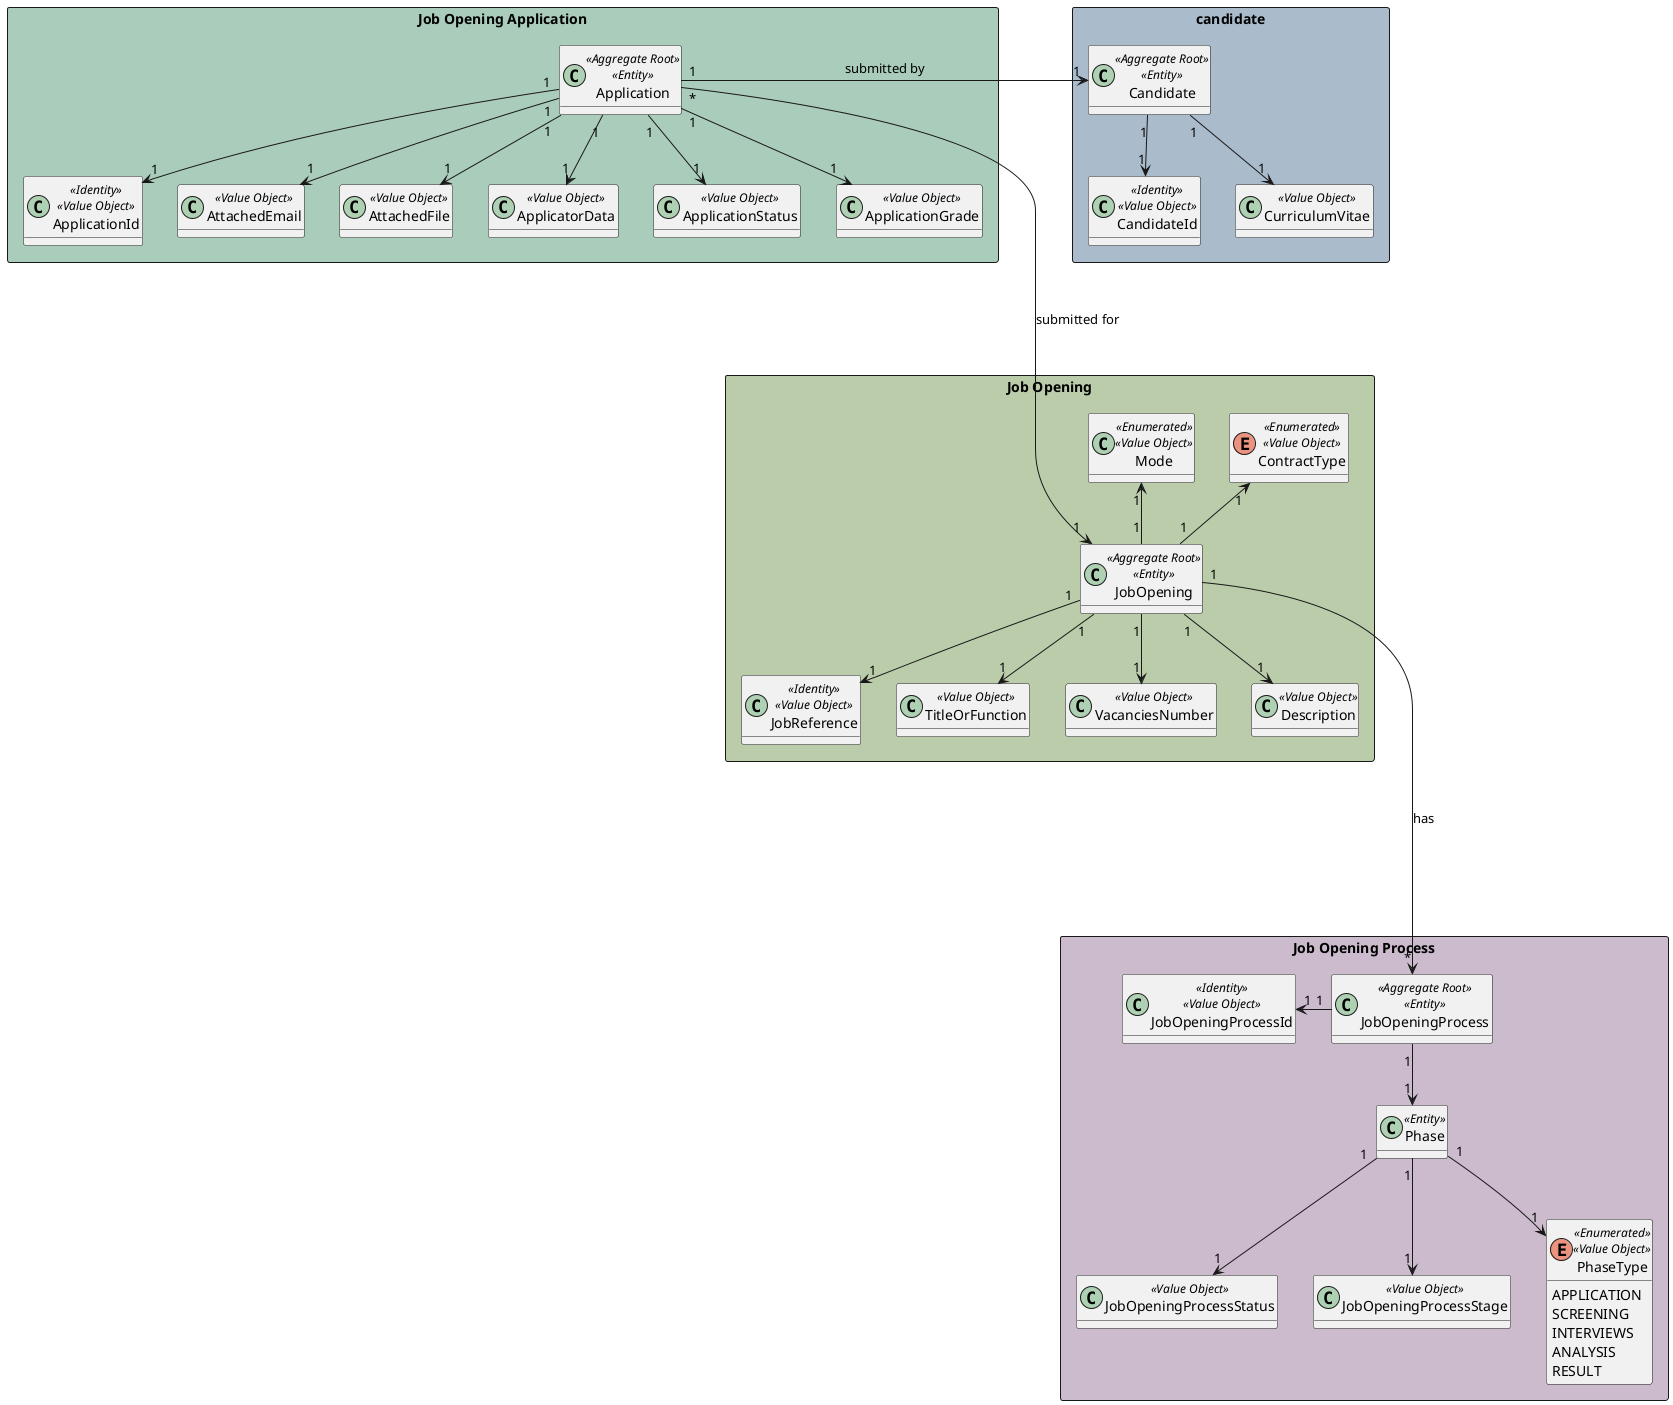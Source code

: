 @startuml
'https://plantuml.com/class-diagram

hide methods

rectangle "Job Opening" #bbccaa {

    class JobOpening<<Aggregate Root>><<Entity>>{}

    class JobReference<<Identity>><<Value Object>>{}

    class TitleOrFunction<<Value Object>>{}

    enum ContractType<<Enumerated>><<Value Object>>{}

    class Mode<<Enumerated>><<Value Object>>{}


    class VacanciesNumber<<Value Object>>{}

    class Description<<Value Object>>{}

    ''Maybe go to Interview Model

}

rectangle "Job Opening Application" #aaccbb {

    class Application<<Aggregate Root>><<Entity>>{}

    class ApplicationId<<Identity>><<Value Object>>{}

    class AttachedEmail<<Value Object>>{}

    class AttachedFile<<Value Object>>{}

    class ApplicatorData<<Value Object>>{}

    class ApplicationStatus<<Value Object>>{}

    class ApplicationGrade<<Value Object>>{}
}


rectangle candidate #aabbcc{
    class Candidate<<Aggregate Root>><<Entity>>{}
    class CandidateId<<Identity>><<Value Object>>{}
    class CurriculumVitae<<Value Object>>{}
}



rectangle "Job Opening Process" #ccbbcc{
    class JobOpeningProcess<<Aggregate Root>><<Entity>>{}
    class JobOpeningProcessId<<Identity>><<Value Object>>{}
    class JobOpeningProcessStatus<<Value Object>>{}
    class JobOpeningProcessStage<<Value Object>>{}
    class Phase<<Entity>>{
        }
    enum PhaseType<<Enumerated>><<Value Object>>{
        APPLICATION
        SCREENING
        INTERVIEWS
        ANALYSIS
        RESULT
    }
}



JobReference "1" <-up- "1" JobOpening
TitleOrFunction "1" <-up- "1" JobOpening
ContractType "1" <-- "1" JobOpening
Mode "1" <-- "1" JobOpening
Description "1" <-up- "1" JobOpening
VacanciesNumber "1" <-up- "1" JobOpening

Candidate "1"--> "1" CandidateId
Candidate "1"--> "1" CurriculumVitae


Application "1" --> "1" ApplicationId
Application "1" --> "1" AttachedEmail
Application "1" --> "1" AttachedFile
Application "1" --> "1" ApplicatorData
Application "*" -----> "1" JobOpening : submitted for
Application "1" -> "1" Candidate : submitted by
Application "1" --> "1" ApplicationStatus
Application "1" --> "1" ApplicationGrade

JobOpeningProcess "1" -left-> "1" JobOpeningProcessId
JobOpening "1" -----> "*" JobOpeningProcess : has
Phase "1" --> "1" JobOpeningProcessStatus
Phase "1" --> "1" JobOpeningProcessStage
JobOpeningProcess "1" --> "1" Phase
Phase "1" --> "1" PhaseType

@enduml